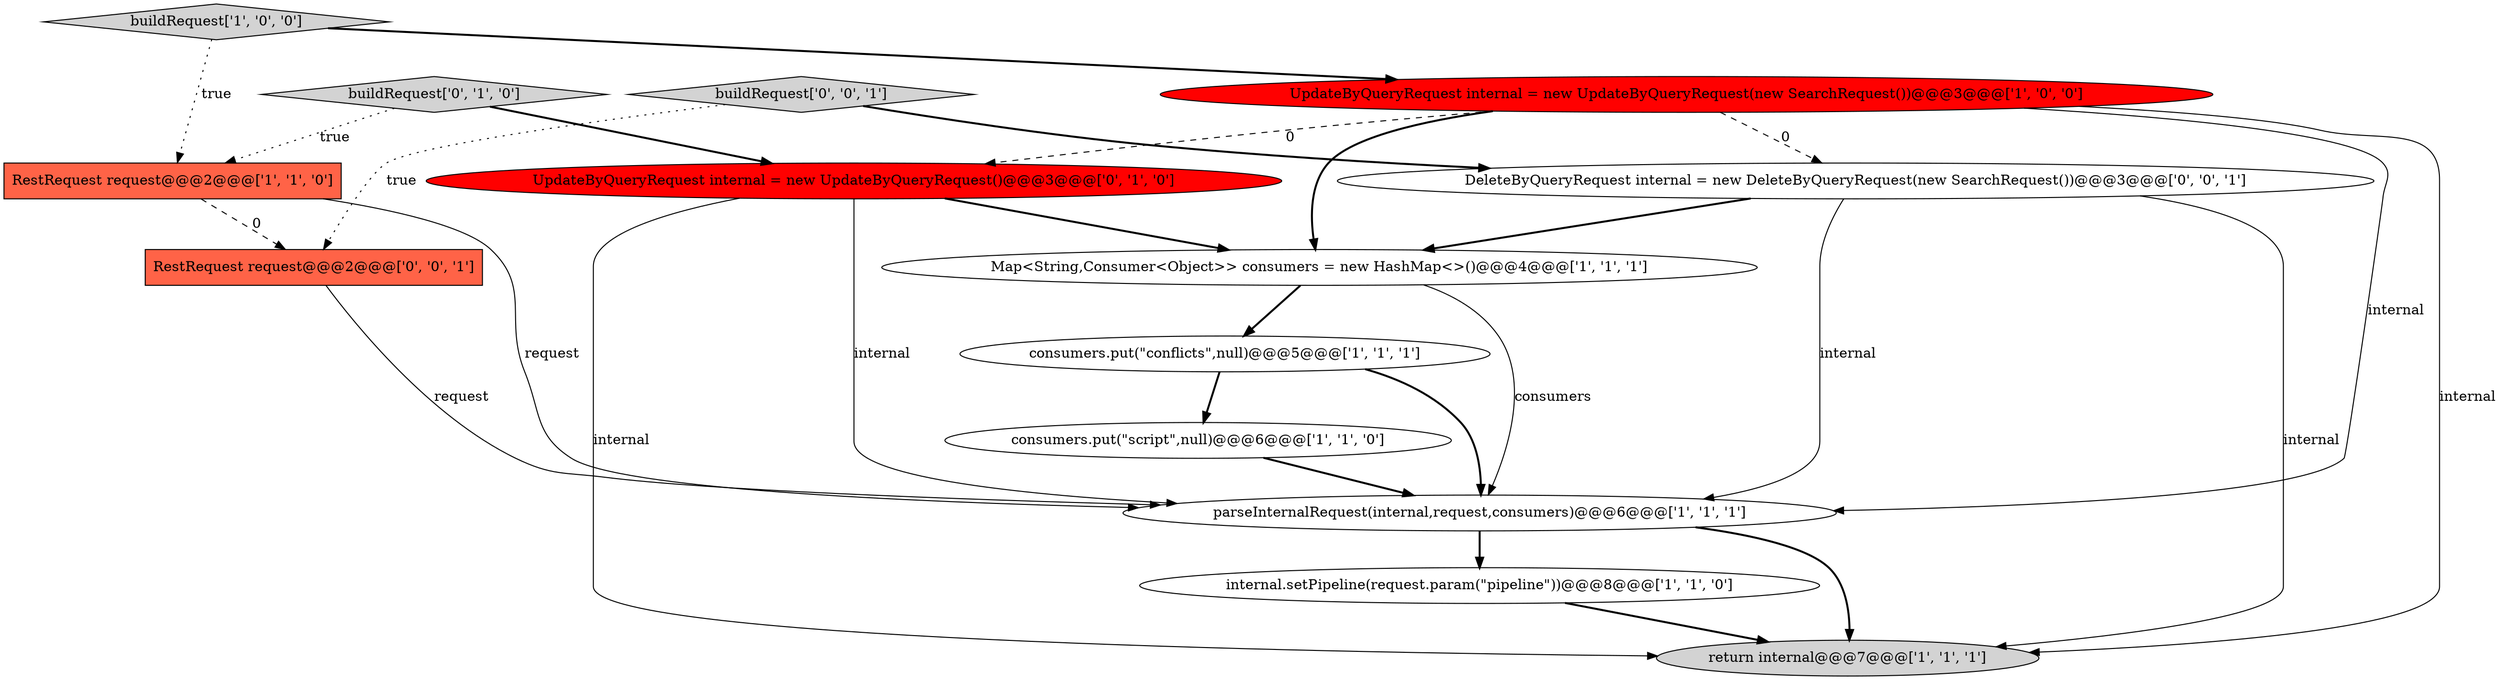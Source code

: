 digraph {
3 [style = filled, label = "internal.setPipeline(request.param(\"pipeline\"))@@@8@@@['1', '1', '0']", fillcolor = white, shape = ellipse image = "AAA0AAABBB1BBB"];
5 [style = filled, label = "UpdateByQueryRequest internal = new UpdateByQueryRequest(new SearchRequest())@@@3@@@['1', '0', '0']", fillcolor = red, shape = ellipse image = "AAA1AAABBB1BBB"];
6 [style = filled, label = "parseInternalRequest(internal,request,consumers)@@@6@@@['1', '1', '1']", fillcolor = white, shape = ellipse image = "AAA0AAABBB1BBB"];
13 [style = filled, label = "RestRequest request@@@2@@@['0', '0', '1']", fillcolor = tomato, shape = box image = "AAA0AAABBB3BBB"];
2 [style = filled, label = "RestRequest request@@@2@@@['1', '1', '0']", fillcolor = tomato, shape = box image = "AAA0AAABBB1BBB"];
7 [style = filled, label = "consumers.put(\"script\",null)@@@6@@@['1', '1', '0']", fillcolor = white, shape = ellipse image = "AAA0AAABBB1BBB"];
10 [style = filled, label = "UpdateByQueryRequest internal = new UpdateByQueryRequest()@@@3@@@['0', '1', '0']", fillcolor = red, shape = ellipse image = "AAA1AAABBB2BBB"];
9 [style = filled, label = "buildRequest['0', '1', '0']", fillcolor = lightgray, shape = diamond image = "AAA0AAABBB2BBB"];
0 [style = filled, label = "Map<String,Consumer<Object>> consumers = new HashMap<>()@@@4@@@['1', '1', '1']", fillcolor = white, shape = ellipse image = "AAA0AAABBB1BBB"];
11 [style = filled, label = "buildRequest['0', '0', '1']", fillcolor = lightgray, shape = diamond image = "AAA0AAABBB3BBB"];
8 [style = filled, label = "consumers.put(\"conflicts\",null)@@@5@@@['1', '1', '1']", fillcolor = white, shape = ellipse image = "AAA0AAABBB1BBB"];
12 [style = filled, label = "DeleteByQueryRequest internal = new DeleteByQueryRequest(new SearchRequest())@@@3@@@['0', '0', '1']", fillcolor = white, shape = ellipse image = "AAA0AAABBB3BBB"];
4 [style = filled, label = "buildRequest['1', '0', '0']", fillcolor = lightgray, shape = diamond image = "AAA0AAABBB1BBB"];
1 [style = filled, label = "return internal@@@7@@@['1', '1', '1']", fillcolor = lightgray, shape = ellipse image = "AAA0AAABBB1BBB"];
6->3 [style = bold, label=""];
5->12 [style = dashed, label="0"];
0->6 [style = solid, label="consumers"];
3->1 [style = bold, label=""];
5->1 [style = solid, label="internal"];
8->6 [style = bold, label=""];
11->12 [style = bold, label=""];
11->13 [style = dotted, label="true"];
9->10 [style = bold, label=""];
10->6 [style = solid, label="internal"];
12->0 [style = bold, label=""];
2->6 [style = solid, label="request"];
8->7 [style = bold, label=""];
10->1 [style = solid, label="internal"];
6->1 [style = bold, label=""];
5->0 [style = bold, label=""];
5->10 [style = dashed, label="0"];
2->13 [style = dashed, label="0"];
9->2 [style = dotted, label="true"];
13->6 [style = solid, label="request"];
10->0 [style = bold, label=""];
7->6 [style = bold, label=""];
0->8 [style = bold, label=""];
12->6 [style = solid, label="internal"];
12->1 [style = solid, label="internal"];
5->6 [style = solid, label="internal"];
4->5 [style = bold, label=""];
4->2 [style = dotted, label="true"];
}
